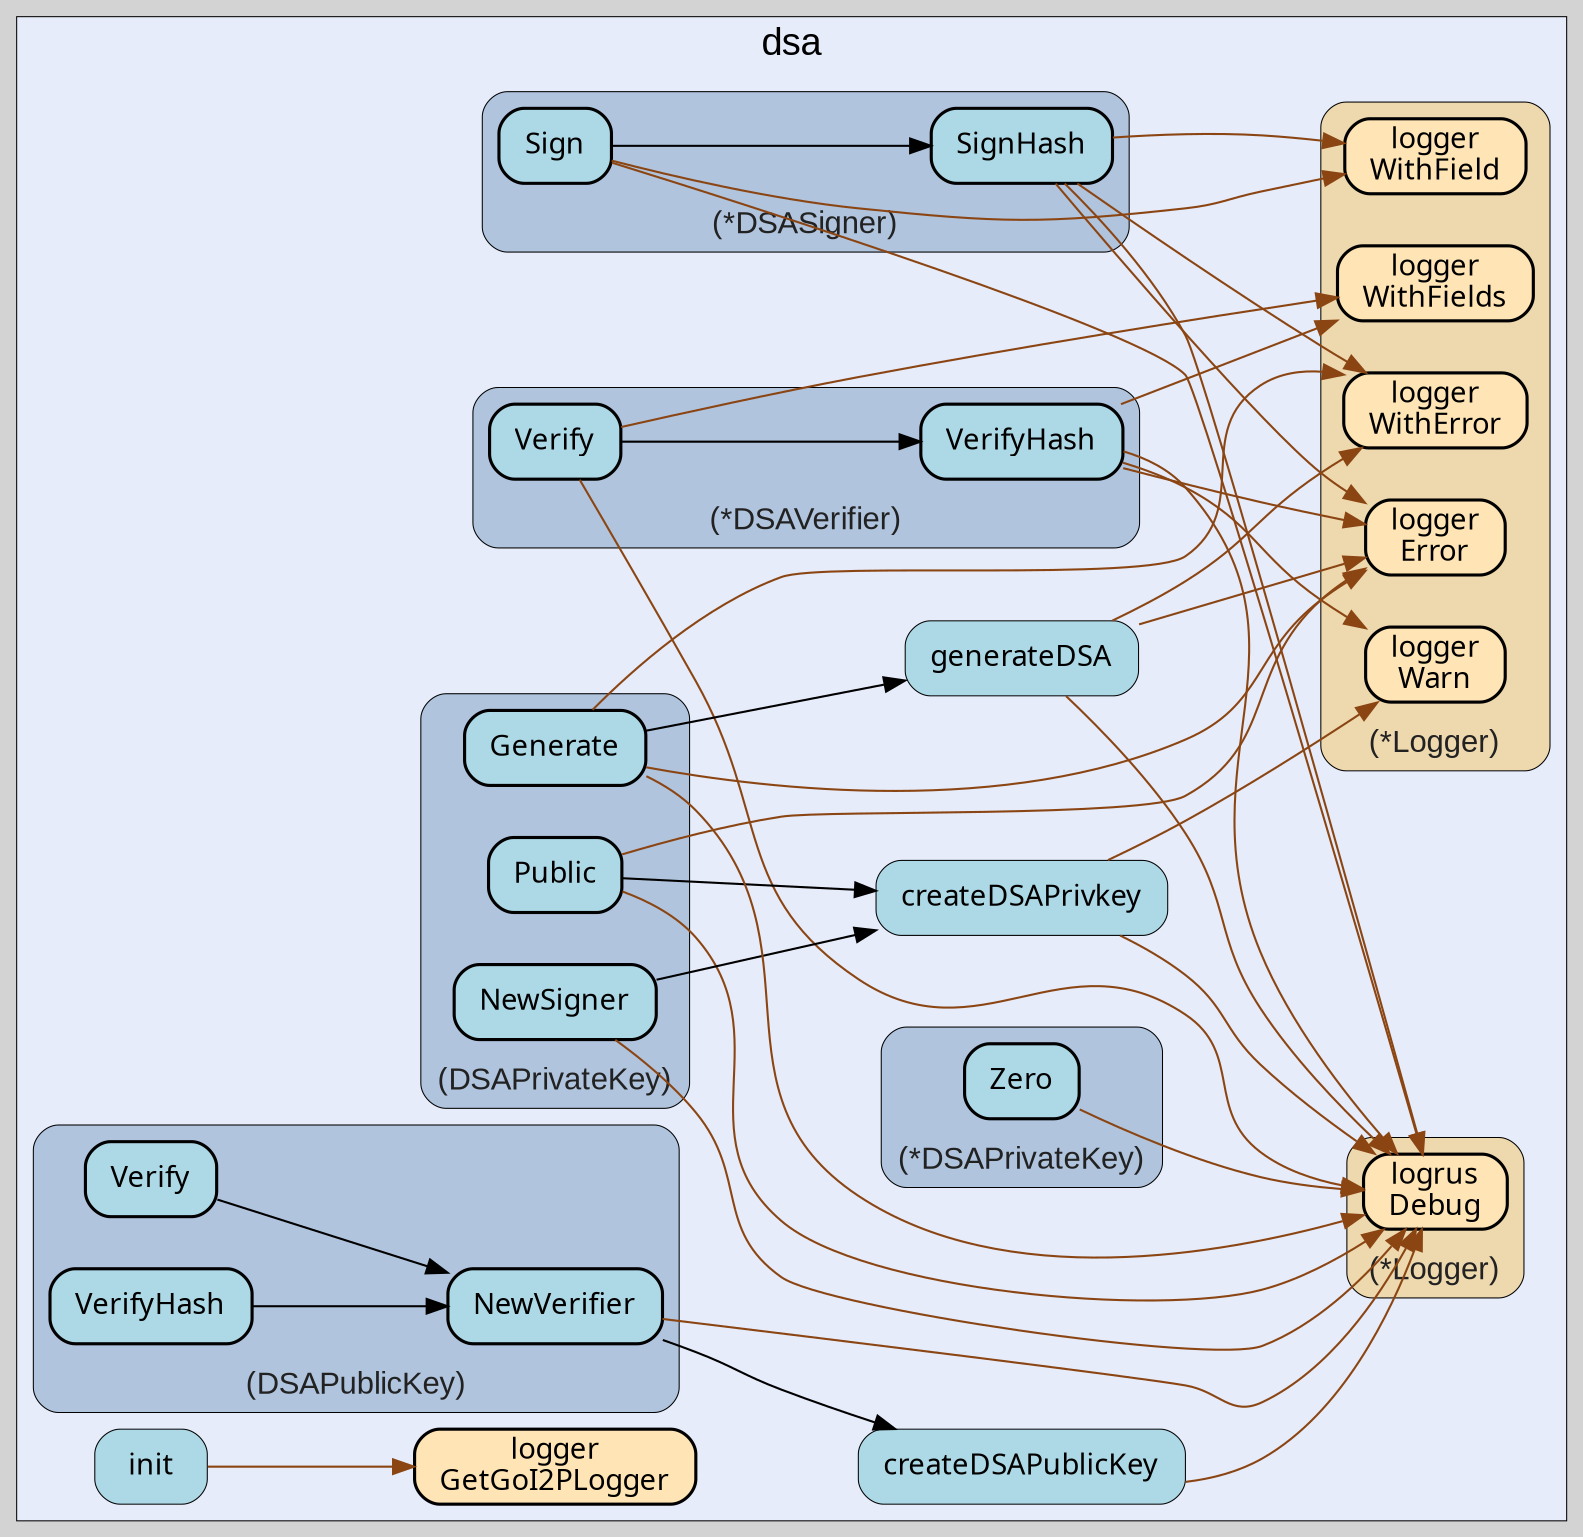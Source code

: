 digraph gocallvis {
    label="";
    labeljust="l";
    fontname="Arial";
    fontsize="14";
    rankdir="LR";
    bgcolor="lightgray";
    style="solid";
    penwidth="0.5";
    pad="0.0";
    nodesep="0.35";

    node [shape="box" style="filled,rounded" fillcolor="honeydew" fontname="Verdana" penwidth="1.0" margin="0.16,0.0"];
    edge [minlen="2"]

    subgraph "cluster_focus" {
        labeljust="c";
fontsize="18";
bgcolor="#e6ecfa";
label="dsa";
labelloc="t";
        
        "github.com/go-i2p/crypto/dsa.createDSAPublicKey" [ fillcolor="lightblue" label="createDSAPublicKey" penwidth="0.5" tooltip="github.com/go-i2p/crypto/dsa.createDSAPublicKey | defined in utils.go:34\nat utils.go:35: calling [(*github.com/sirupsen/logrus.Logger).Debug]" ]
        "github.com/go-i2p/crypto/dsa.createDSAPrivkey" [ label="createDSAPrivkey" penwidth="0.5" tooltip="github.com/go-i2p/crypto/dsa.createDSAPrivkey | defined in utils.go:48\nat utils.go:66: calling [(*github.com/go-i2p/logger.Logger).Warn]\nat utils.go:49: calling [(*github.com/sirupsen/logrus.Logger).Debug]\nat utils.go:63: calling [(*github.com/sirupsen/logrus.Logger).Debug]" fillcolor="lightblue" ]
        "github.com/go-i2p/crypto/dsa.generateDSA" [ fillcolor="lightblue" label="generateDSA" penwidth="0.5" tooltip="github.com/go-i2p/crypto/dsa.generateDSA | defined in utils.go:14\nat utils.go:23: calling [(*github.com/go-i2p/logger.Logger).WithError]\nat utils.go:23: calling [(*github.com/go-i2p/logger.Logger).Error]\nat utils.go:15: calling [(*github.com/sirupsen/logrus.Logger).Debug]\nat utils.go:25: calling [(*github.com/sirupsen/logrus.Logger).Debug]" ]
        "github.com/go-i2p/crypto/dsa.init" [ tooltip="github.com/go-i2p/crypto/dsa.init | defined in .:0\nat constants.go:7: calling [github.com/go-i2p/logger.GetGoI2PLogger]" fillcolor="lightblue" label="init" penwidth="0.5" ]
        "github.com/go-i2p/logger.GetGoI2PLogger" [ fillcolor="moccasin" label="logger\nGetGoI2PLogger" penwidth="1.5" tooltip="github.com/go-i2p/logger.GetGoI2PLogger | defined in log.go:120" ]
        
        subgraph "cluster_*github.com/go-i2p/crypto/dsa.DSAPrivateKey" {
        style="rounded,filled";
penwidth="0.5";
fontsize="15";
fillcolor="lightsteelblue";
label="(*DSAPrivateKey)";
tooltip="type: *github.com/go-i2p/crypto/dsa.DSAPrivateKey";
fontcolor="#222222";
labelloc="b";
        
        "(*github.com/go-i2p/crypto/dsa.DSAPrivateKey).Zero" [ fillcolor="lightblue" label="Zero" penwidth="1.5" tooltip="(*github.com/go-i2p/crypto/dsa.DSAPrivateKey).Zero | defined in dsa_private_key.go:91\nat dsa_private_key.go:96: calling [(*github.com/sirupsen/logrus.Logger).Debug]" ]
        
    }

        subgraph "cluster_*github.com/go-i2p/crypto/dsa.DSASigner" {
        penwidth="0.5";
fontsize="15";
fontcolor="#222222";
labelloc="b";
style="rounded,filled";
fillcolor="lightsteelblue";
label="(*DSASigner)";
tooltip="type: *github.com/go-i2p/crypto/dsa.DSASigner";
        
        "(*github.com/go-i2p/crypto/dsa.DSASigner).Sign" [ penwidth="1.5" tooltip="(*github.com/go-i2p/crypto/dsa.DSASigner).Sign | defined in dsa_signer.go:23\nat dsa_signer.go:24: calling [(*github.com/go-i2p/logger.Logger).WithField]\nat dsa_signer.go:24: calling [(*github.com/sirupsen/logrus.Logger).Debug]\nat dsa_signer.go:27: calling [(*github.com/go-i2p/crypto/dsa.DSASigner).SignHash]" fillcolor="lightblue" label="Sign" ]
        "(*github.com/go-i2p/crypto/dsa.DSASigner).SignHash" [ fillcolor="lightblue" label="SignHash" penwidth="1.5" tooltip="(*github.com/go-i2p/crypto/dsa.DSASigner).SignHash | defined in dsa_signer.go:36\nat dsa_signer.go:37: calling [(*github.com/go-i2p/logger.Logger).WithField]\nat dsa_signer.go:52: calling [(*github.com/go-i2p/logger.Logger).WithField]\nat dsa_signer.go:37: calling [(*github.com/sirupsen/logrus.Logger).Debug]\nat dsa_signer.go:52: calling [(*github.com/sirupsen/logrus.Logger).Debug]\nat dsa_signer.go:54: calling [(*github.com/go-i2p/logger.Logger).WithError]\nat dsa_signer.go:54: calling [(*github.com/go-i2p/logger.Logger).Error]" ]
        
    }

        subgraph "cluster_*github.com/go-i2p/crypto/dsa.DSAVerifier" {
        penwidth="0.5";
fontsize="15";
style="rounded,filled";
fillcolor="lightsteelblue";
label="(*DSAVerifier)";
tooltip="type: *github.com/go-i2p/crypto/dsa.DSAVerifier";
fontcolor="#222222";
labelloc="b";
        
        "(*github.com/go-i2p/crypto/dsa.DSAVerifier).VerifyHash" [ tooltip="(*github.com/go-i2p/crypto/dsa.DSAVerifier).VerifyHash | defined in dsa_verifier.go:42\nat dsa_verifier.go:58: calling [(*github.com/go-i2p/logger.Logger).Warn]\nat dsa_verifier.go:46: calling [(*github.com/sirupsen/logrus.Logger).Debug]\nat dsa_verifier.go:55: calling [(*github.com/sirupsen/logrus.Logger).Debug]\nat dsa_verifier.go:63: calling [(*github.com/go-i2p/logger.Logger).Error]\nat dsa_verifier.go:43: calling [(*github.com/go-i2p/logger.Logger).WithFields]" fillcolor="lightblue" label="VerifyHash" penwidth="1.5" ]
        "(*github.com/go-i2p/crypto/dsa.DSAVerifier).Verify" [ fillcolor="lightblue" label="Verify" penwidth="1.5" tooltip="(*github.com/go-i2p/crypto/dsa.DSAVerifier).Verify | defined in dsa_verifier.go:25\nat dsa_verifier.go:29: calling [(*github.com/sirupsen/logrus.Logger).Debug]\nat dsa_verifier.go:32: calling [(*github.com/go-i2p/crypto/dsa.DSAVerifier).VerifyHash]\nat dsa_verifier.go:26: calling [(*github.com/go-i2p/logger.Logger).WithFields]" ]
        
    }

        subgraph "cluster_*github.com/go-i2p/logger.Logger" {
        penwidth="0.5";
fontsize="15";
fontcolor="#222222";
labelloc="b";
style="rounded,filled";
fillcolor="wheat2";
label="(*Logger)";
tooltip="type: *github.com/go-i2p/logger.Logger";
        
        "(*github.com/go-i2p/logger.Logger).Warn" [ fillcolor="moccasin" label="logger\nWarn" penwidth="1.5" tooltip="(*github.com/go-i2p/logger.Logger).Warn | defined in log.go:30" ]
        "(*github.com/go-i2p/logger.Logger).Error" [ fillcolor="moccasin" label="logger\nError" penwidth="1.5" tooltip="(*github.com/go-i2p/logger.Logger).Error | defined in log.go:42" ]
        "(*github.com/go-i2p/logger.Logger).WithField" [ fillcolor="moccasin" label="logger\nWithField" penwidth="1.5" tooltip="(*github.com/go-i2p/logger.Logger).WithField | defined in log.go:54" ]
        "(*github.com/go-i2p/logger.Logger).WithError" [ fillcolor="moccasin" label="logger\nWithError" penwidth="1.5" tooltip="(*github.com/go-i2p/logger.Logger).WithError | defined in log.go:66" ]
        "(*github.com/go-i2p/logger.Logger).WithFields" [ penwidth="1.5" tooltip="(*github.com/go-i2p/logger.Logger).WithFields | defined in log.go:60" fillcolor="moccasin" label="logger\nWithFields" ]
        
    }

        subgraph "cluster_*github.com/sirupsen/logrus.Logger" {
        tooltip="type: *github.com/sirupsen/logrus.Logger";
penwidth="0.5";
fontsize="15";
fontcolor="#222222";
labelloc="b";
style="rounded,filled";
fillcolor="wheat2";
label="(*Logger)";
        
        "(*github.com/sirupsen/logrus.Logger).Debug" [ penwidth="1.5" tooltip="(*github.com/sirupsen/logrus.Logger).Debug | defined in logger.go:221" fillcolor="moccasin" label="logrus\nDebug" ]
        
    }

        subgraph "cluster_github.com/go-i2p/crypto/dsa.DSAPrivateKey" {
        fontsize="15";
fontcolor="#222222";
style="rounded,filled";
label="(DSAPrivateKey)";
penwidth="0.5";
labelloc="b";
fillcolor="lightsteelblue";
tooltip="type: github.com/go-i2p/crypto/dsa.DSAPrivateKey";
        
        "(github.com/go-i2p/crypto/dsa.DSAPrivateKey).Public" [ penwidth="1.5" tooltip="(github.com/go-i2p/crypto/dsa.DSAPrivateKey).Public | defined in dsa_private_key.go:35\nat dsa_private_key.go:45: calling [(*github.com/sirupsen/logrus.Logger).Debug]\nat dsa_private_key.go:38: calling [github.com/go-i2p/crypto/dsa.createDSAPrivkey]\nat dsa_private_key.go:40: calling [(*github.com/go-i2p/logger.Logger).Error]" fillcolor="lightblue" label="Public" ]
        "(github.com/go-i2p/crypto/dsa.DSAPrivateKey).NewSigner" [ fillcolor="lightblue" label="NewSigner" penwidth="1.5" tooltip="(github.com/go-i2p/crypto/dsa.DSAPrivateKey).NewSigner | defined in dsa_private_key.go:22\nat dsa_private_key.go:26: calling [github.com/go-i2p/crypto/dsa.createDSAPrivkey]\nat dsa_private_key.go:23: calling [(*github.com/sirupsen/logrus.Logger).Debug]" ]
        "(github.com/go-i2p/crypto/dsa.DSAPrivateKey).Generate" [ fillcolor="lightblue" label="Generate" penwidth="1.5" tooltip="(github.com/go-i2p/crypto/dsa.DSAPrivateKey).Generate | defined in dsa_private_key.go:62\nat dsa_private_key.go:74: calling [(*github.com/go-i2p/logger.Logger).Error]\nat dsa_private_key.go:63: calling [(*github.com/sirupsen/logrus.Logger).Debug]\nat dsa_private_key.go:71: calling [(*github.com/sirupsen/logrus.Logger).Debug]\nat dsa_private_key.go:74: calling [(*github.com/go-i2p/logger.Logger).WithError]\nat dsa_private_key.go:66: calling [github.com/go-i2p/crypto/dsa.generateDSA]" ]
        
    }

        subgraph "cluster_github.com/go-i2p/crypto/dsa.DSAPublicKey" {
        fontcolor="#222222";
labelloc="b";
style="rounded,filled";
label="(DSAPublicKey)";
penwidth="0.5";
fontsize="15";
fillcolor="lightsteelblue";
tooltip="type: github.com/go-i2p/crypto/dsa.DSAPublicKey";
        
        "(github.com/go-i2p/crypto/dsa.DSAPublicKey).NewVerifier" [ fillcolor="lightblue" label="NewVerifier" penwidth="1.5" tooltip="(github.com/go-i2p/crypto/dsa.DSAPublicKey).NewVerifier | defined in dsa_public_key.go:28\nat dsa_public_key.go:29: calling [(*github.com/sirupsen/logrus.Logger).Debug]\nat dsa_public_key.go:32: calling [github.com/go-i2p/crypto/dsa.createDSAPublicKey]" ]
        "(github.com/go-i2p/crypto/dsa.DSAPublicKey).VerifyHash" [ tooltip="(github.com/go-i2p/crypto/dsa.DSAPublicKey).VerifyHash | defined in dsa_public_key.go:63\nat dsa_public_key.go:65: calling [(github.com/go-i2p/crypto/dsa.DSAPublicKey).NewVerifier]" fillcolor="lightblue" label="VerifyHash" penwidth="1.5" ]
        "(github.com/go-i2p/crypto/dsa.DSAPublicKey).Verify" [ label="Verify" penwidth="1.5" tooltip="(github.com/go-i2p/crypto/dsa.DSAPublicKey).Verify | defined in dsa_public_key.go:50\nat dsa_public_key.go:52: calling [(github.com/go-i2p/crypto/dsa.DSAPublicKey).NewVerifier]" fillcolor="lightblue" ]
        
    }

    }

    "(*github.com/go-i2p/crypto/dsa.DSASigner).SignHash" -> "(*github.com/go-i2p/logger.Logger).WithField" [ color="saddlebrown" tooltip="at dsa_signer.go:37: calling [(*github.com/go-i2p/logger.Logger).WithField]\nat dsa_signer.go:52: calling [(*github.com/go-i2p/logger.Logger).WithField]" ]
    "(github.com/go-i2p/crypto/dsa.DSAPrivateKey).NewSigner" -> "github.com/go-i2p/crypto/dsa.createDSAPrivkey" [ tooltip="at dsa_private_key.go:26: calling [github.com/go-i2p/crypto/dsa.createDSAPrivkey]" ]
    "(*github.com/go-i2p/crypto/dsa.DSAVerifier).VerifyHash" -> "(*github.com/go-i2p/logger.Logger).Warn" [ color="saddlebrown" tooltip="at dsa_verifier.go:58: calling [(*github.com/go-i2p/logger.Logger).Warn]" ]
    "(*github.com/go-i2p/crypto/dsa.DSAVerifier).Verify" -> "(*github.com/sirupsen/logrus.Logger).Debug" [ color="saddlebrown" tooltip="at dsa_verifier.go:29: calling [(*github.com/sirupsen/logrus.Logger).Debug]" ]
    "(github.com/go-i2p/crypto/dsa.DSAPublicKey).Verify" -> "(github.com/go-i2p/crypto/dsa.DSAPublicKey).NewVerifier" [ tooltip="at dsa_public_key.go:52: calling [(github.com/go-i2p/crypto/dsa.DSAPublicKey).NewVerifier]" ]
    "(*github.com/go-i2p/crypto/dsa.DSAPrivateKey).Zero" -> "(*github.com/sirupsen/logrus.Logger).Debug" [ color="saddlebrown" tooltip="at dsa_private_key.go:96: calling [(*github.com/sirupsen/logrus.Logger).Debug]" ]
    "(github.com/go-i2p/crypto/dsa.DSAPublicKey).NewVerifier" -> "(*github.com/sirupsen/logrus.Logger).Debug" [ color="saddlebrown" tooltip="at dsa_public_key.go:29: calling [(*github.com/sirupsen/logrus.Logger).Debug]" ]
    "(github.com/go-i2p/crypto/dsa.DSAPublicKey).NewVerifier" -> "github.com/go-i2p/crypto/dsa.createDSAPublicKey" [ tooltip="at dsa_public_key.go:32: calling [github.com/go-i2p/crypto/dsa.createDSAPublicKey]" ]
    "github.com/go-i2p/crypto/dsa.createDSAPrivkey" -> "(*github.com/go-i2p/logger.Logger).Warn" [ color="saddlebrown" tooltip="at utils.go:66: calling [(*github.com/go-i2p/logger.Logger).Warn]" ]
    "github.com/go-i2p/crypto/dsa.generateDSA" -> "(*github.com/go-i2p/logger.Logger).WithError" [ color="saddlebrown" tooltip="at utils.go:23: calling [(*github.com/go-i2p/logger.Logger).WithError]" ]
    "(github.com/go-i2p/crypto/dsa.DSAPrivateKey).Public" -> "(*github.com/sirupsen/logrus.Logger).Debug" [ tooltip="at dsa_private_key.go:45: calling [(*github.com/sirupsen/logrus.Logger).Debug]" color="saddlebrown" ]
    "(*github.com/go-i2p/crypto/dsa.DSASigner).Sign" -> "(*github.com/go-i2p/logger.Logger).WithField" [ color="saddlebrown" tooltip="at dsa_signer.go:24: calling [(*github.com/go-i2p/logger.Logger).WithField]" ]
    "(github.com/go-i2p/crypto/dsa.DSAPrivateKey).NewSigner" -> "(*github.com/sirupsen/logrus.Logger).Debug" [ color="saddlebrown" tooltip="at dsa_private_key.go:23: calling [(*github.com/sirupsen/logrus.Logger).Debug]" ]
    "(*github.com/go-i2p/crypto/dsa.DSASigner).Sign" -> "(*github.com/sirupsen/logrus.Logger).Debug" [ color="saddlebrown" tooltip="at dsa_signer.go:24: calling [(*github.com/sirupsen/logrus.Logger).Debug]" ]
    "(*github.com/go-i2p/crypto/dsa.DSASigner).SignHash" -> "(*github.com/sirupsen/logrus.Logger).Debug" [ color="saddlebrown" tooltip="at dsa_signer.go:37: calling [(*github.com/sirupsen/logrus.Logger).Debug]\nat dsa_signer.go:52: calling [(*github.com/sirupsen/logrus.Logger).Debug]" ]
    "(github.com/go-i2p/crypto/dsa.DSAPrivateKey).Generate" -> "(*github.com/go-i2p/logger.Logger).Error" [ tooltip="at dsa_private_key.go:74: calling [(*github.com/go-i2p/logger.Logger).Error]" color="saddlebrown" ]
    "(*github.com/go-i2p/crypto/dsa.DSAVerifier).VerifyHash" -> "(*github.com/sirupsen/logrus.Logger).Debug" [ color="saddlebrown" tooltip="at dsa_verifier.go:46: calling [(*github.com/sirupsen/logrus.Logger).Debug]\nat dsa_verifier.go:55: calling [(*github.com/sirupsen/logrus.Logger).Debug]" ]
    "(github.com/go-i2p/crypto/dsa.DSAPublicKey).VerifyHash" -> "(github.com/go-i2p/crypto/dsa.DSAPublicKey).NewVerifier" [ tooltip="at dsa_public_key.go:65: calling [(github.com/go-i2p/crypto/dsa.DSAPublicKey).NewVerifier]" ]
    "(github.com/go-i2p/crypto/dsa.DSAPrivateKey).Generate" -> "(*github.com/sirupsen/logrus.Logger).Debug" [ tooltip="at dsa_private_key.go:63: calling [(*github.com/sirupsen/logrus.Logger).Debug]\nat dsa_private_key.go:71: calling [(*github.com/sirupsen/logrus.Logger).Debug]" color="saddlebrown" ]
    "github.com/go-i2p/crypto/dsa.generateDSA" -> "(*github.com/go-i2p/logger.Logger).Error" [ color="saddlebrown" tooltip="at utils.go:23: calling [(*github.com/go-i2p/logger.Logger).Error]" ]
    "(github.com/go-i2p/crypto/dsa.DSAPrivateKey).Generate" -> "(*github.com/go-i2p/logger.Logger).WithError" [ color="saddlebrown" tooltip="at dsa_private_key.go:74: calling [(*github.com/go-i2p/logger.Logger).WithError]" ]
    "(*github.com/go-i2p/crypto/dsa.DSAVerifier).VerifyHash" -> "(*github.com/go-i2p/logger.Logger).Error" [ color="saddlebrown" tooltip="at dsa_verifier.go:63: calling [(*github.com/go-i2p/logger.Logger).Error]" ]
    "(*github.com/go-i2p/crypto/dsa.DSAVerifier).Verify" -> "(*github.com/go-i2p/crypto/dsa.DSAVerifier).VerifyHash" [ tooltip="at dsa_verifier.go:32: calling [(*github.com/go-i2p/crypto/dsa.DSAVerifier).VerifyHash]" ]
    "(*github.com/go-i2p/crypto/dsa.DSASigner).SignHash" -> "(*github.com/go-i2p/logger.Logger).WithError" [ color="saddlebrown" tooltip="at dsa_signer.go:54: calling [(*github.com/go-i2p/logger.Logger).WithError]" ]
    "(*github.com/go-i2p/crypto/dsa.DSASigner).Sign" -> "(*github.com/go-i2p/crypto/dsa.DSASigner).SignHash" [ tooltip="at dsa_signer.go:27: calling [(*github.com/go-i2p/crypto/dsa.DSASigner).SignHash]" ]
    "github.com/go-i2p/crypto/dsa.generateDSA" -> "(*github.com/sirupsen/logrus.Logger).Debug" [ color="saddlebrown" tooltip="at utils.go:15: calling [(*github.com/sirupsen/logrus.Logger).Debug]\nat utils.go:25: calling [(*github.com/sirupsen/logrus.Logger).Debug]" ]
    "github.com/go-i2p/crypto/dsa.init" -> "github.com/go-i2p/logger.GetGoI2PLogger" [ color="saddlebrown" tooltip="at constants.go:7: calling [github.com/go-i2p/logger.GetGoI2PLogger]" ]
    "github.com/go-i2p/crypto/dsa.createDSAPublicKey" -> "(*github.com/sirupsen/logrus.Logger).Debug" [ color="saddlebrown" tooltip="at utils.go:35: calling [(*github.com/sirupsen/logrus.Logger).Debug]" ]
    "(github.com/go-i2p/crypto/dsa.DSAPrivateKey).Public" -> "github.com/go-i2p/crypto/dsa.createDSAPrivkey" [ tooltip="at dsa_private_key.go:38: calling [github.com/go-i2p/crypto/dsa.createDSAPrivkey]" ]
    "(github.com/go-i2p/crypto/dsa.DSAPrivateKey).Public" -> "(*github.com/go-i2p/logger.Logger).Error" [ color="saddlebrown" tooltip="at dsa_private_key.go:40: calling [(*github.com/go-i2p/logger.Logger).Error]" ]
    "(*github.com/go-i2p/crypto/dsa.DSASigner).SignHash" -> "(*github.com/go-i2p/logger.Logger).Error" [ tooltip="at dsa_signer.go:54: calling [(*github.com/go-i2p/logger.Logger).Error]" color="saddlebrown" ]
    "(*github.com/go-i2p/crypto/dsa.DSAVerifier).VerifyHash" -> "(*github.com/go-i2p/logger.Logger).WithFields" [ color="saddlebrown" tooltip="at dsa_verifier.go:43: calling [(*github.com/go-i2p/logger.Logger).WithFields]" ]
    "(*github.com/go-i2p/crypto/dsa.DSAVerifier).Verify" -> "(*github.com/go-i2p/logger.Logger).WithFields" [ color="saddlebrown" tooltip="at dsa_verifier.go:26: calling [(*github.com/go-i2p/logger.Logger).WithFields]" ]
    "github.com/go-i2p/crypto/dsa.createDSAPrivkey" -> "(*github.com/sirupsen/logrus.Logger).Debug" [ color="saddlebrown" tooltip="at utils.go:49: calling [(*github.com/sirupsen/logrus.Logger).Debug]\nat utils.go:63: calling [(*github.com/sirupsen/logrus.Logger).Debug]" ]
    "(github.com/go-i2p/crypto/dsa.DSAPrivateKey).Generate" -> "github.com/go-i2p/crypto/dsa.generateDSA" [ tooltip="at dsa_private_key.go:66: calling [github.com/go-i2p/crypto/dsa.generateDSA]" ]
}
